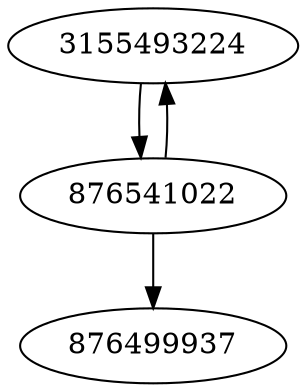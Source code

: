 strict digraph  {
3155493224;
876499937;
876541022;
3155493224 -> 876541022;
876541022 -> 3155493224;
876541022 -> 876499937;
}
